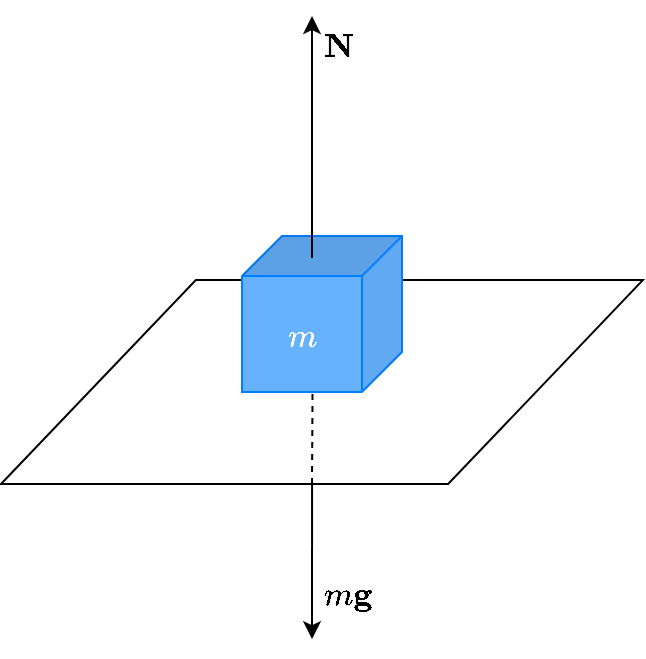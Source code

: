 <mxfile version="26.2.2">
  <diagram name="Pagina-1" id="ckcr5sWIHoFB_pOfvUfB">
    <mxGraphModel dx="1428" dy="841" grid="0" gridSize="10" guides="1" tooltips="1" connect="1" arrows="1" fold="1" page="1" pageScale="1" pageWidth="827" pageHeight="1169" math="1" shadow="0">
      <root>
        <mxCell id="0" />
        <mxCell id="1" parent="0" />
        <mxCell id="BoC8fQuqNGFflwwCO40B-4" style="edgeStyle=orthogonalEdgeStyle;rounded=0;orthogonalLoop=1;jettySize=auto;html=1;" parent="1" edge="1">
          <mxGeometry relative="1" as="geometry">
            <mxPoint x="434" y="427.571" as="targetPoint" />
            <mxPoint x="434.029" y="350" as="sourcePoint" />
          </mxGeometry>
        </mxCell>
        <mxCell id="BoC8fQuqNGFflwwCO40B-2" value="" style="shape=parallelogram;perimeter=parallelogramPerimeter;whiteSpace=wrap;html=1;fixedSize=1;fillColor=none;size=97.429;" parent="1" vertex="1">
          <mxGeometry x="278.5" y="248" width="321" height="102" as="geometry" />
        </mxCell>
        <mxCell id="BoC8fQuqNGFflwwCO40B-1" value="" style="shape=cube;whiteSpace=wrap;html=1;boundedLbl=1;backgroundOutline=1;darkOpacity=0.05;darkOpacity2=0.1;fillColor=#66B2FF;gradientColor=none;size=20;rotation=90;strokeColor=#007FFF;" parent="1" vertex="1">
          <mxGeometry x="400" y="225" width="78" height="80" as="geometry" />
        </mxCell>
        <mxCell id="BoC8fQuqNGFflwwCO40B-3" value="\(\textcolor{white}{m}\)" style="text;html=1;align=center;verticalAlign=middle;resizable=0;points=[];autosize=1;fontSize=14;" parent="1" vertex="1">
          <mxGeometry x="351" y="261" width="155" height="29" as="geometry" />
        </mxCell>
        <mxCell id="BoC8fQuqNGFflwwCO40B-5" value="" style="endArrow=none;html=1;rounded=0;exitX=0.468;exitY=1.005;exitDx=0;exitDy=0;exitPerimeter=0;entryX=0;entryY=0;entryDx=78;entryDy=50;entryPerimeter=0;dashed=1;" parent="1" edge="1">
          <mxGeometry width="50" height="50" relative="1" as="geometry">
            <mxPoint x="433.998" y="350.0" as="sourcePoint" />
            <mxPoint x="434.27" y="303.49" as="targetPoint" />
          </mxGeometry>
        </mxCell>
        <mxCell id="BoC8fQuqNGFflwwCO40B-6" value="\(m\mathbf{g}\)" style="text;html=1;align=center;verticalAlign=middle;resizable=0;points=[];autosize=1;fontSize=14;" parent="1" vertex="1">
          <mxGeometry x="396" y="390" width="111" height="29" as="geometry" />
        </mxCell>
        <mxCell id="BoC8fQuqNGFflwwCO40B-7" value="\(\mathbf{N}\)" style="text;html=1;align=center;verticalAlign=middle;resizable=0;points=[];autosize=1;fontSize=14;" parent="1" vertex="1">
          <mxGeometry x="396" y="116" width="101" height="29" as="geometry" />
        </mxCell>
        <mxCell id="BoC8fQuqNGFflwwCO40B-8" value="" style="endArrow=classic;html=1;rounded=0;" parent="1" edge="1">
          <mxGeometry width="50" height="50" relative="1" as="geometry">
            <mxPoint x="434" y="237" as="sourcePoint" />
            <mxPoint x="434" y="116" as="targetPoint" />
          </mxGeometry>
        </mxCell>
      </root>
    </mxGraphModel>
  </diagram>
</mxfile>
